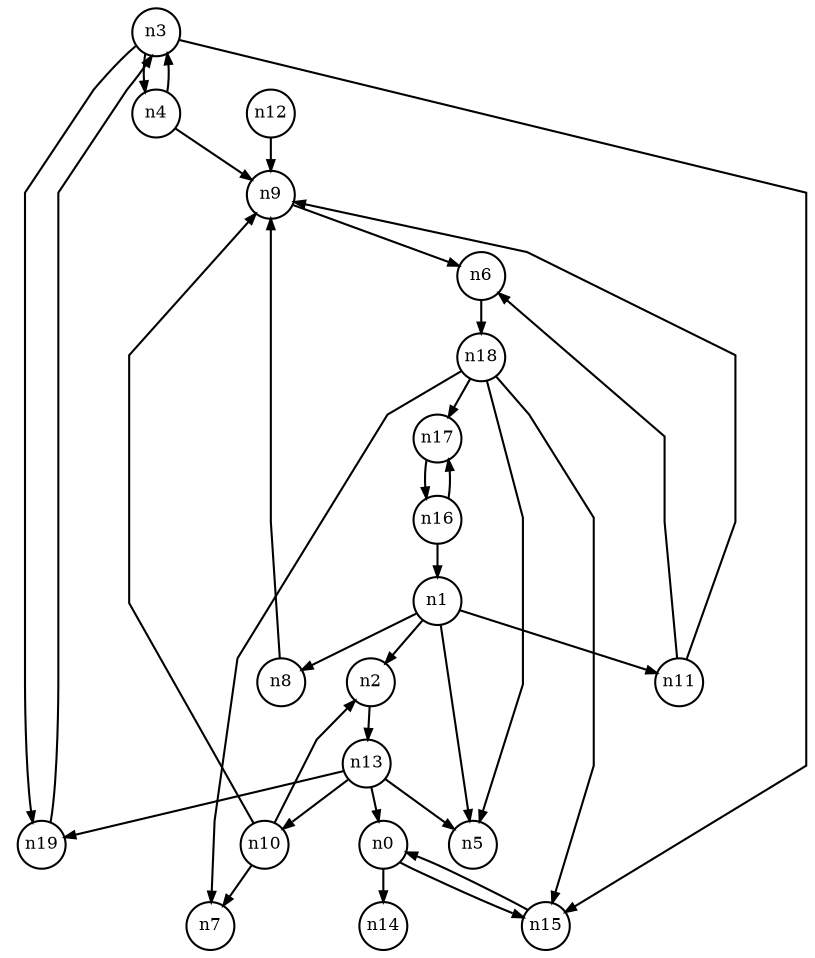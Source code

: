 digraph G{
splines=polyline;
ranksep=0.22;
nodesep=0.22;
nodesize=0.16;
fontsize=8
edge [arrowsize=0.5]
node [fontsize=8 shape=circle width=0.32 fixedsize=shape];

n0 -> n14
n0 -> n15
n2 -> n13
n1 -> n2
n1 -> n5
n1 -> n8
n1 -> n11
n8 -> n9
n11 -> n6
n11 -> n9
n4 -> n9
n4 -> n3
n3 -> n4
n3 -> n15
n3 -> n19
n15 -> n0
n19 -> n3
n9 -> n6
n6 -> n18
n10 -> n2
n10 -> n7
n10 -> n9
n12 -> n9
n13 -> n0
n13 -> n5
n13 -> n10
n13 -> n19
n16 -> n1
n16 -> n17
n17 -> n16
n18 -> n5
n18 -> n7
n18 -> n15
n18 -> n17
}
